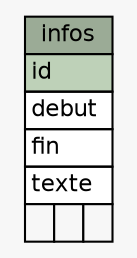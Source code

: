 // dot 2.26.3 on Linux 3.2.0-4-amd64
// SchemaSpy rev 590
digraph "infos" {
  graph [
    rankdir="RL"
    bgcolor="#f7f7f7"
    nodesep="0.18"
    ranksep="0.46"
    fontname="Helvetica"
    fontsize="11"
  ];
  node [
    fontname="Helvetica"
    fontsize="11"
    shape="plaintext"
  ];
  edge [
    arrowsize="0.8"
  ];
  "infos" [
    label=<
    <TABLE BORDER="0" CELLBORDER="1" CELLSPACING="0" BGCOLOR="#ffffff">
      <TR><TD COLSPAN="3" BGCOLOR="#9bab96" ALIGN="CENTER">infos</TD></TR>
      <TR><TD PORT="id" COLSPAN="3" BGCOLOR="#bed1b8" ALIGN="LEFT">id</TD></TR>
      <TR><TD PORT="debut" COLSPAN="3" ALIGN="LEFT">debut</TD></TR>
      <TR><TD PORT="fin" COLSPAN="3" ALIGN="LEFT">fin</TD></TR>
      <TR><TD PORT="texte" COLSPAN="3" ALIGN="LEFT">texte</TD></TR>
      <TR><TD ALIGN="LEFT" BGCOLOR="#f7f7f7">  </TD><TD ALIGN="RIGHT" BGCOLOR="#f7f7f7">  </TD><TD ALIGN="RIGHT" BGCOLOR="#f7f7f7">  </TD></TR>
    </TABLE>>
    URL="tables/infos.html"
    tooltip="infos"
  ];
}
